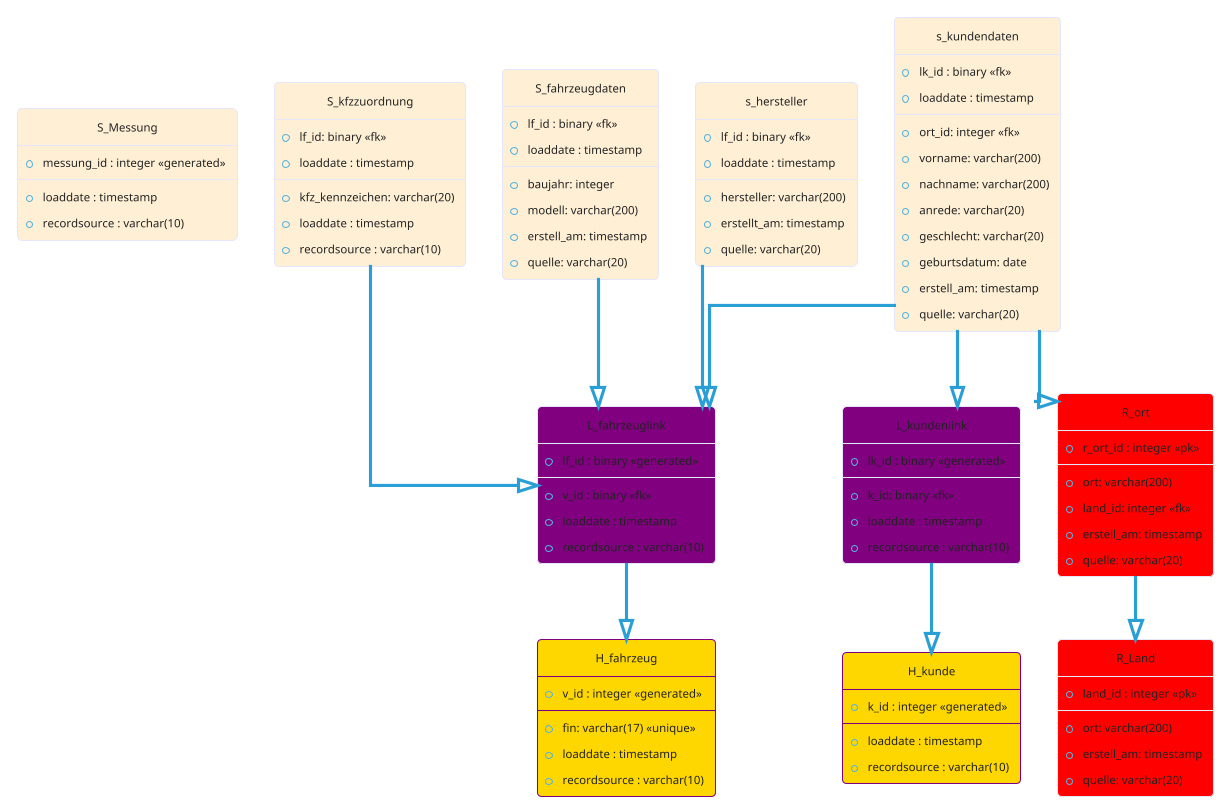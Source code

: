 @startuml
!theme cyborg
hide circle
'avoid problems with angled crows feet
skinparam linetype ortho

entity "S_Messung" as s01 #line:Lavender;back:PapayaWhip {
*messung_id : integer <<generated>>
--
*loaddate : timestamp
*recordsource : varchar(10)
}
entity "R_Land" as rland #line:Lavender;back:red {
*land_id : integer <<pk>>
--
*ort: varchar(200) 
*erstell_am: timestamp
*quelle: varchar(20)
}

entity "L_fahrzeuglink" as lfahrzeuglink #line:Lavender;back:Purple {
*lf_id : binary <<generated>>
--
*v_id : binary <<fk>>
*loaddate : timestamp
*recordsource : varchar(10)
}

entity "S_kfzzuordnung" as skfzzuordnung #line:Lavender;back:PapayaWhip {
*lf_id: binary <<fk>>
*loaddate : timestamp
--
*kfz_kennzeichen: varchar(20)
*loaddate : timestamp
*recordsource : varchar(10)
}

entity "L_kundenlink" as lkundenlink #line:Lavender;back:Purple {
*lk_id : binary <<generated>>
--
*k_id: binary <<fk>>
*loaddate : timestamp
*recordsource : varchar(10)
}

entity "R_ort" as rort #line:Lavender;back:red {
*r_ort_id : integer <<pk>>
--
*ort: varchar(200)
*land_id: integer <<fk>>
*erstell_am: timestamp
*quelle: varchar(20)
}

entity "H_fahrzeug" as hfahrzeug #line:purple;back:gold {
*v_id : integer <<generated>>
--
*fin: varchar(17) <<unique>>
*loaddate : timestamp
*recordsource : varchar(10)
}
entity "S_fahrzeugdaten" as sfahrzeugdaten #line:Lavender;back:PapayaWhip {
*lf_id : binary <<fk>> 
*loaddate : timestamp
--
*baujahr: integer
*modell: varchar(200)
*erstell_am: timestamp
*quelle: varchar(20)
}
entity "H_kunde" as hkunde #line:purple;back:gold {
*k_id : integer <<generated>>
--
*loaddate : timestamp
*recordsource : varchar(10)
}
entity "s_kundendaten" as skundendaten #line:Lavender;back:PapayaWhip {
*lk_id : binary <<fk>>
*loaddate : timestamp
--
*ort_id: integer <<fk>>
*vorname: varchar(200)
*nachname: varchar(200)
*anrede: varchar(20)
*geschlecht: varchar(20)
*geburtsdatum: date
*erstell_am: timestamp
*quelle: varchar(20)
}
entity "s_hersteller" as shersteller #line:Lavender;back:PapayaWhip {
*lf_id : binary <<fk>>
*loaddate : timestamp
--
*hersteller: varchar(200)
*erstellt_am: timestamp
*quelle: varchar(20)
}

rort --|> rland
skundendaten --|> rort
shersteller --|> lfahrzeuglink
sfahrzeugdaten --|> lfahrzeuglink
skfzzuordnung --|> lfahrzeuglink
lfahrzeuglink --|> hfahrzeug
lkundenlink --|> hkunde
skundendaten --|> lfahrzeuglink
skundendaten --|> lkundenlink
@enduml
